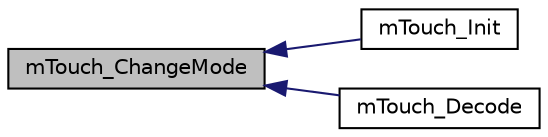 digraph "mTouch_ChangeMode"
{
  edge [fontname="Helvetica",fontsize="10",labelfontname="Helvetica",labelfontsize="10"];
  node [fontname="Helvetica",fontsize="10",shape=record];
  rankdir="LR";
  Node1 [label="mTouch_ChangeMode",height=0.2,width=0.4,color="black", fillcolor="grey75", style="filled", fontcolor="black"];
  Node1 -> Node2 [dir="back",color="midnightblue",fontsize="10",style="solid",fontname="Helvetica"];
  Node2 [label="mTouch_Init",height=0.2,width=0.4,color="black", fillcolor="white", style="filled",URL="$m_touch_cap_2_p_i_c12_f_01_p_i_c16_f_01_library_2m_touch_8h.html#ab73968cbb19d4ae25a65698c15906b65",tooltip="Main initialization routine for all mTouch framework modules including the built-in communication mod..."];
  Node1 -> Node3 [dir="back",color="midnightblue",fontsize="10",style="solid",fontname="Helvetica"];
  Node3 [label="mTouch_Decode",height=0.2,width=0.4,color="black", fillcolor="white", style="filled",URL="$group___decoding.html#ga8955adf440115510aace00d81444e268",tooltip="Updates the state of each active-mode sensor using the latest acquisition value. "];
}
